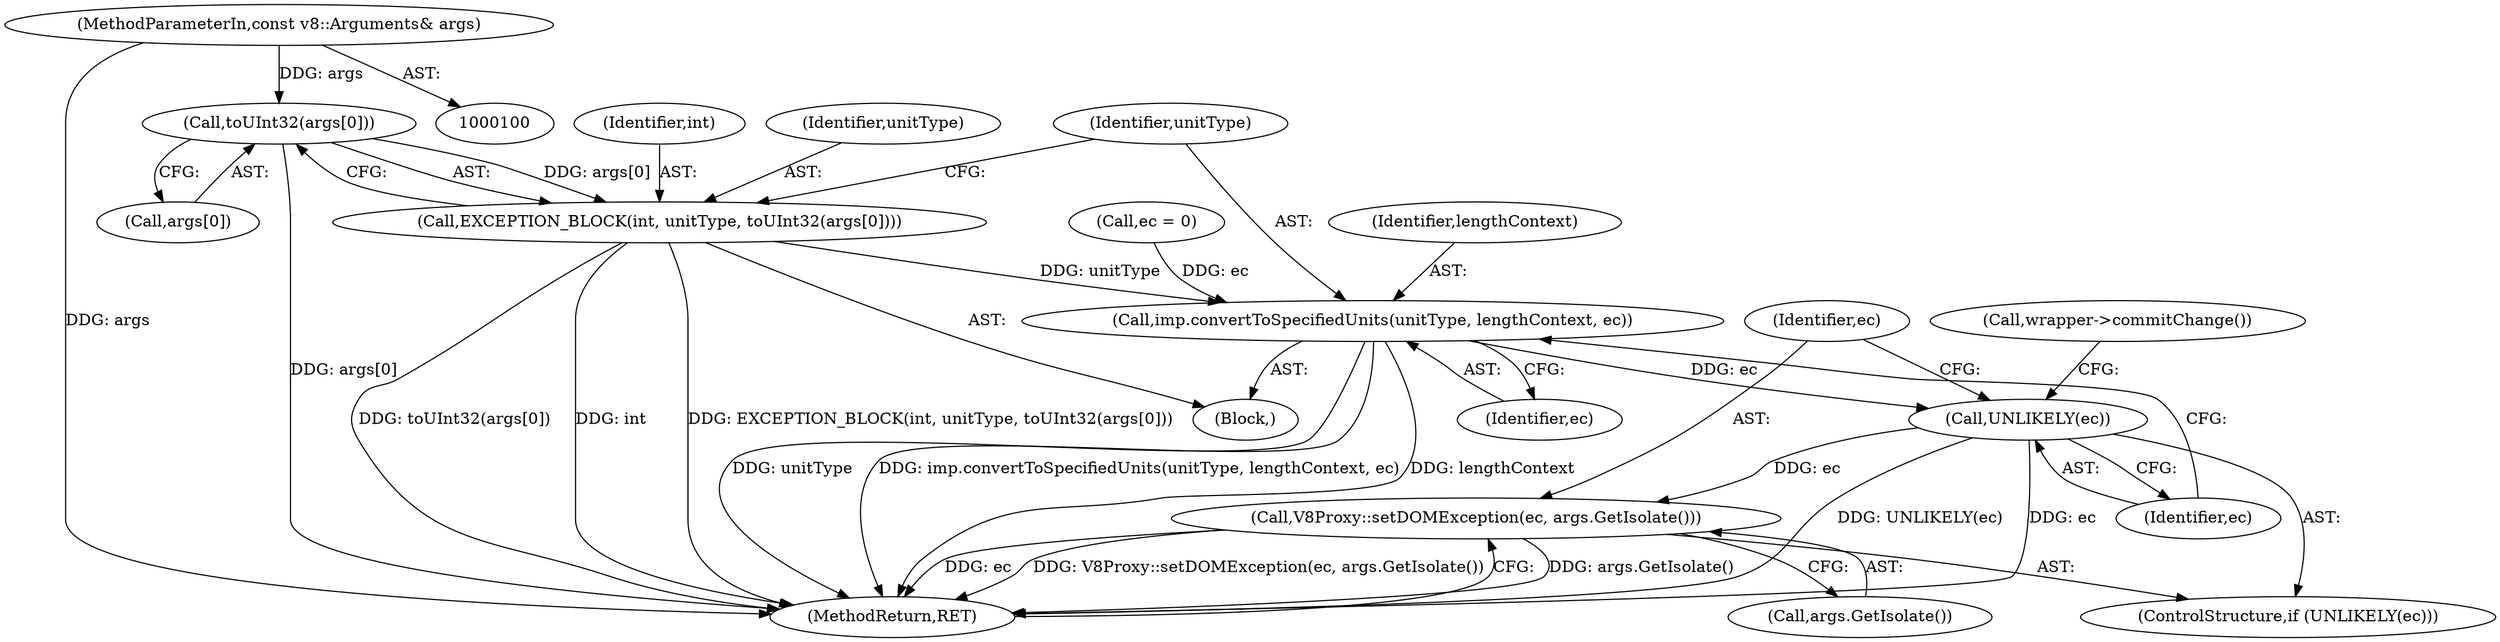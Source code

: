 digraph "0_Chrome_e9372a1bfd3588a80fcf49aa07321f0971dd6091_53@array" {
"1000136" [label="(Call,toUInt32(args[0]))"];
"1000101" [label="(MethodParameterIn,const v8::Arguments& args)"];
"1000133" [label="(Call,EXCEPTION_BLOCK(int, unitType, toUInt32(args[0])))"];
"1000141" [label="(Call,imp.convertToSpecifiedUnits(unitType, lengthContext, ec))"];
"1000146" [label="(Call,UNLIKELY(ec))"];
"1000148" [label="(Call,V8Proxy::setDOMException(ec, args.GetIsolate()))"];
"1000153" [label="(MethodReturn,RET)"];
"1000148" [label="(Call,V8Proxy::setDOMException(ec, args.GetIsolate()))"];
"1000147" [label="(Identifier,ec)"];
"1000145" [label="(ControlStructure,if (UNLIKELY(ec)))"];
"1000130" [label="(Call,ec = 0)"];
"1000146" [label="(Call,UNLIKELY(ec))"];
"1000101" [label="(MethodParameterIn,const v8::Arguments& args)"];
"1000137" [label="(Call,args[0])"];
"1000135" [label="(Identifier,unitType)"];
"1000150" [label="(Call,args.GetIsolate())"];
"1000102" [label="(Block,)"];
"1000133" [label="(Call,EXCEPTION_BLOCK(int, unitType, toUInt32(args[0])))"];
"1000136" [label="(Call,toUInt32(args[0]))"];
"1000144" [label="(Identifier,ec)"];
"1000149" [label="(Identifier,ec)"];
"1000142" [label="(Identifier,unitType)"];
"1000141" [label="(Call,imp.convertToSpecifiedUnits(unitType, lengthContext, ec))"];
"1000152" [label="(Call,wrapper->commitChange())"];
"1000143" [label="(Identifier,lengthContext)"];
"1000134" [label="(Identifier,int)"];
"1000136" -> "1000133"  [label="AST: "];
"1000136" -> "1000137"  [label="CFG: "];
"1000137" -> "1000136"  [label="AST: "];
"1000133" -> "1000136"  [label="CFG: "];
"1000136" -> "1000153"  [label="DDG: args[0]"];
"1000136" -> "1000133"  [label="DDG: args[0]"];
"1000101" -> "1000136"  [label="DDG: args"];
"1000101" -> "1000100"  [label="AST: "];
"1000101" -> "1000153"  [label="DDG: args"];
"1000133" -> "1000102"  [label="AST: "];
"1000134" -> "1000133"  [label="AST: "];
"1000135" -> "1000133"  [label="AST: "];
"1000142" -> "1000133"  [label="CFG: "];
"1000133" -> "1000153"  [label="DDG: int"];
"1000133" -> "1000153"  [label="DDG: EXCEPTION_BLOCK(int, unitType, toUInt32(args[0]))"];
"1000133" -> "1000153"  [label="DDG: toUInt32(args[0])"];
"1000133" -> "1000141"  [label="DDG: unitType"];
"1000141" -> "1000102"  [label="AST: "];
"1000141" -> "1000144"  [label="CFG: "];
"1000142" -> "1000141"  [label="AST: "];
"1000143" -> "1000141"  [label="AST: "];
"1000144" -> "1000141"  [label="AST: "];
"1000147" -> "1000141"  [label="CFG: "];
"1000141" -> "1000153"  [label="DDG: unitType"];
"1000141" -> "1000153"  [label="DDG: imp.convertToSpecifiedUnits(unitType, lengthContext, ec)"];
"1000141" -> "1000153"  [label="DDG: lengthContext"];
"1000130" -> "1000141"  [label="DDG: ec"];
"1000141" -> "1000146"  [label="DDG: ec"];
"1000146" -> "1000145"  [label="AST: "];
"1000146" -> "1000147"  [label="CFG: "];
"1000147" -> "1000146"  [label="AST: "];
"1000149" -> "1000146"  [label="CFG: "];
"1000152" -> "1000146"  [label="CFG: "];
"1000146" -> "1000153"  [label="DDG: UNLIKELY(ec)"];
"1000146" -> "1000153"  [label="DDG: ec"];
"1000146" -> "1000148"  [label="DDG: ec"];
"1000148" -> "1000145"  [label="AST: "];
"1000148" -> "1000150"  [label="CFG: "];
"1000149" -> "1000148"  [label="AST: "];
"1000150" -> "1000148"  [label="AST: "];
"1000153" -> "1000148"  [label="CFG: "];
"1000148" -> "1000153"  [label="DDG: args.GetIsolate()"];
"1000148" -> "1000153"  [label="DDG: ec"];
"1000148" -> "1000153"  [label="DDG: V8Proxy::setDOMException(ec, args.GetIsolate())"];
}
